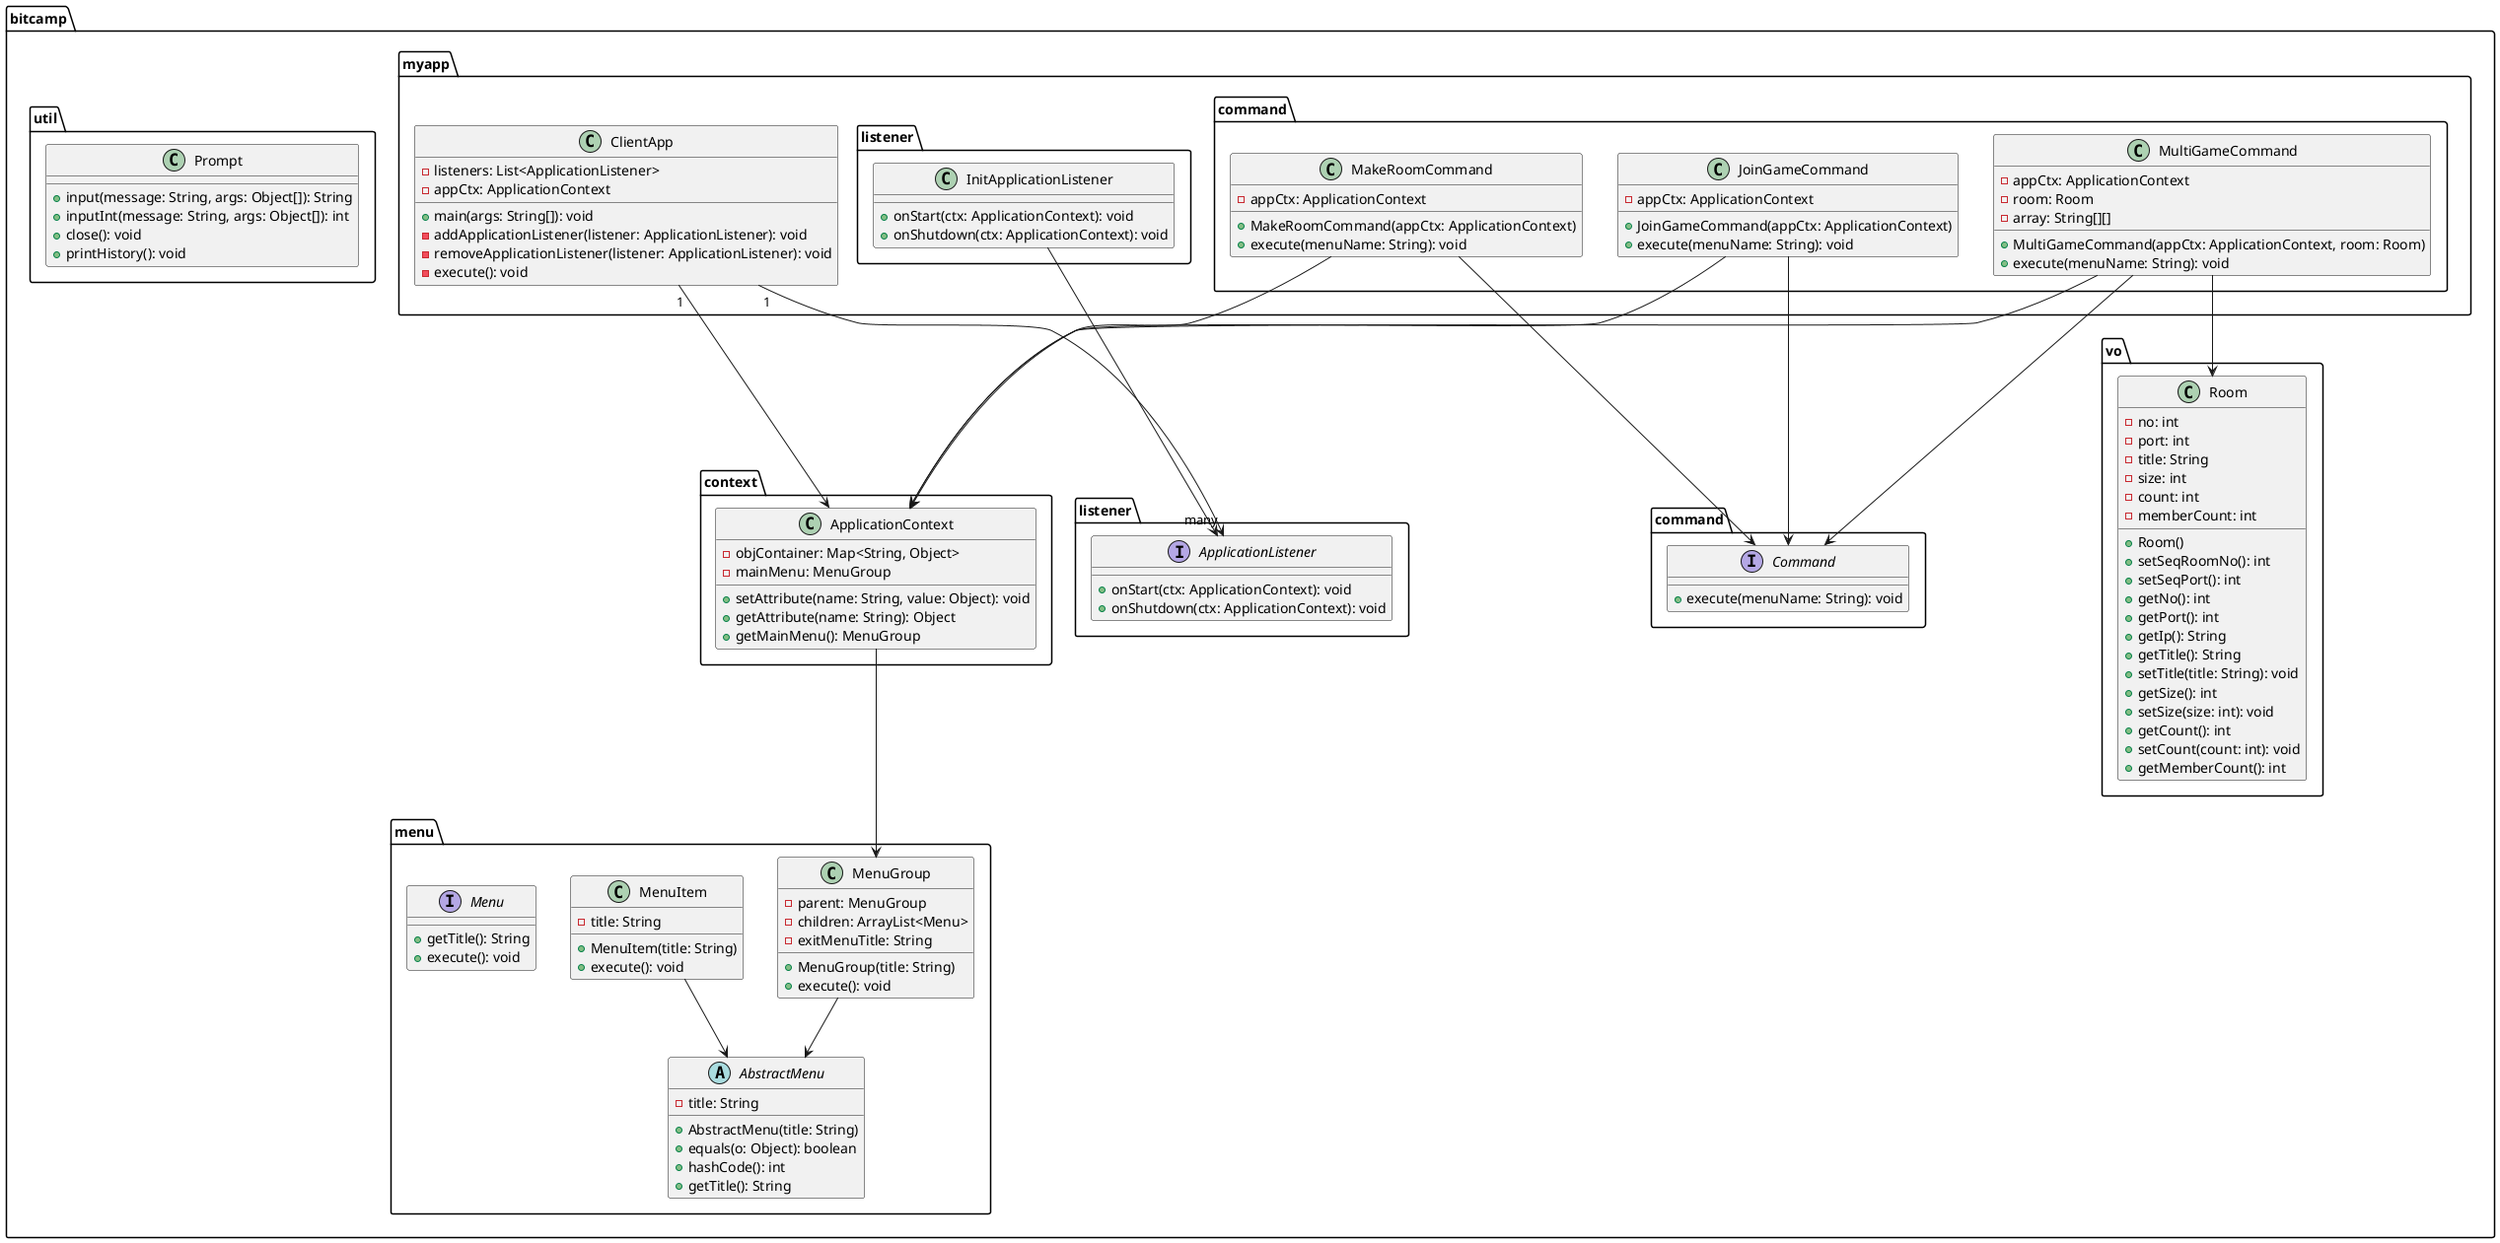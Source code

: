 @startuml

package bitcamp.myapp {
  class ClientApp {
    - listeners: List<ApplicationListener>
    - appCtx: ApplicationContext
    + main(args: String[]): void
    - addApplicationListener(listener: ApplicationListener): void
    - removeApplicationListener(listener: ApplicationListener): void
    - execute(): void
  }
}

package bitcamp.myapp.command {
  class JoinGameCommand {
    - appCtx: ApplicationContext
    + JoinGameCommand(appCtx: ApplicationContext)
    + execute(menuName: String): void
  }

  class MultiGameCommand {
    - appCtx: ApplicationContext
    - room: Room
    - array: String[][]
    + MultiGameCommand(appCtx: ApplicationContext, room: Room)
    + execute(menuName: String): void
  }

  class MakeRoomCommand {
    - appCtx: ApplicationContext
    + MakeRoomCommand(appCtx: ApplicationContext)
    + execute(menuName: String): void
  }
}

package bitcamp.myapp.listener {
  class InitApplicationListener {
    + onStart(ctx: ApplicationContext): void
    + onShutdown(ctx: ApplicationContext): void
  }
}

package bitcamp.command {
  interface Command {
    + execute(menuName: String): void
  }
}

package bitcamp.context {
  class ApplicationContext {
    - objContainer: Map<String, Object>
    - mainMenu: MenuGroup
    + setAttribute(name: String, value: Object): void
    + getAttribute(name: String): Object
    + getMainMenu(): MenuGroup
  }
}

package bitcamp.listener {
  interface ApplicationListener {
    + onStart(ctx: ApplicationContext): void
    + onShutdown(ctx: ApplicationContext): void
  }
}

package bitcamp.menu {
  abstract class AbstractMenu {
    - title: String
    + AbstractMenu(title: String)
    + equals(o: Object): boolean
    + hashCode(): int
    + getTitle(): String
  }

  class MenuGroup {
    - parent: MenuGroup
    - children: ArrayList<Menu>
    - exitMenuTitle: String
    + MenuGroup(title: String)
    + execute(): void
  }

  class MenuItem {
    - title: String
    + MenuItem(title: String)
    + execute(): void
  }

  interface Menu {
    + getTitle(): String
    + execute(): void
  }
}

package bitcamp.util {
  class Prompt {
    + input(message: String, args: Object[]): String
    + inputInt(message: String, args: Object[]): int
    + close(): void
    + printHistory(): void
  }
}

package bitcamp.vo {
  class Room {
    - no: int
    - port: int
    - title: String
    - size: int
    - count: int
    - memberCount: int
    + Room()
    + setSeqRoomNo(): int
    + setSeqPort(): int
    + getNo(): int
    + getPort(): int
    + getIp(): String
    + getTitle(): String
    + setTitle(title: String): void
    + getSize(): int
    + setSize(size: int): void
    + getCount(): int
    + setCount(count: int): void
    + getMemberCount(): int
  }
}

ClientApp "1" --> "many" ApplicationListener
ClientApp "1" --> ApplicationContext
InitApplicationListener --> ApplicationListener
JoinGameCommand --> ApplicationContext
JoinGameCommand --> Command
MultiGameCommand --> ApplicationContext
MultiGameCommand --> Room
MultiGameCommand --> Command
MakeRoomCommand --> ApplicationContext
MakeRoomCommand --> Command
ApplicationContext --> MenuGroup
MenuGroup --> AbstractMenu
MenuItem --> AbstractMenu

@enduml
